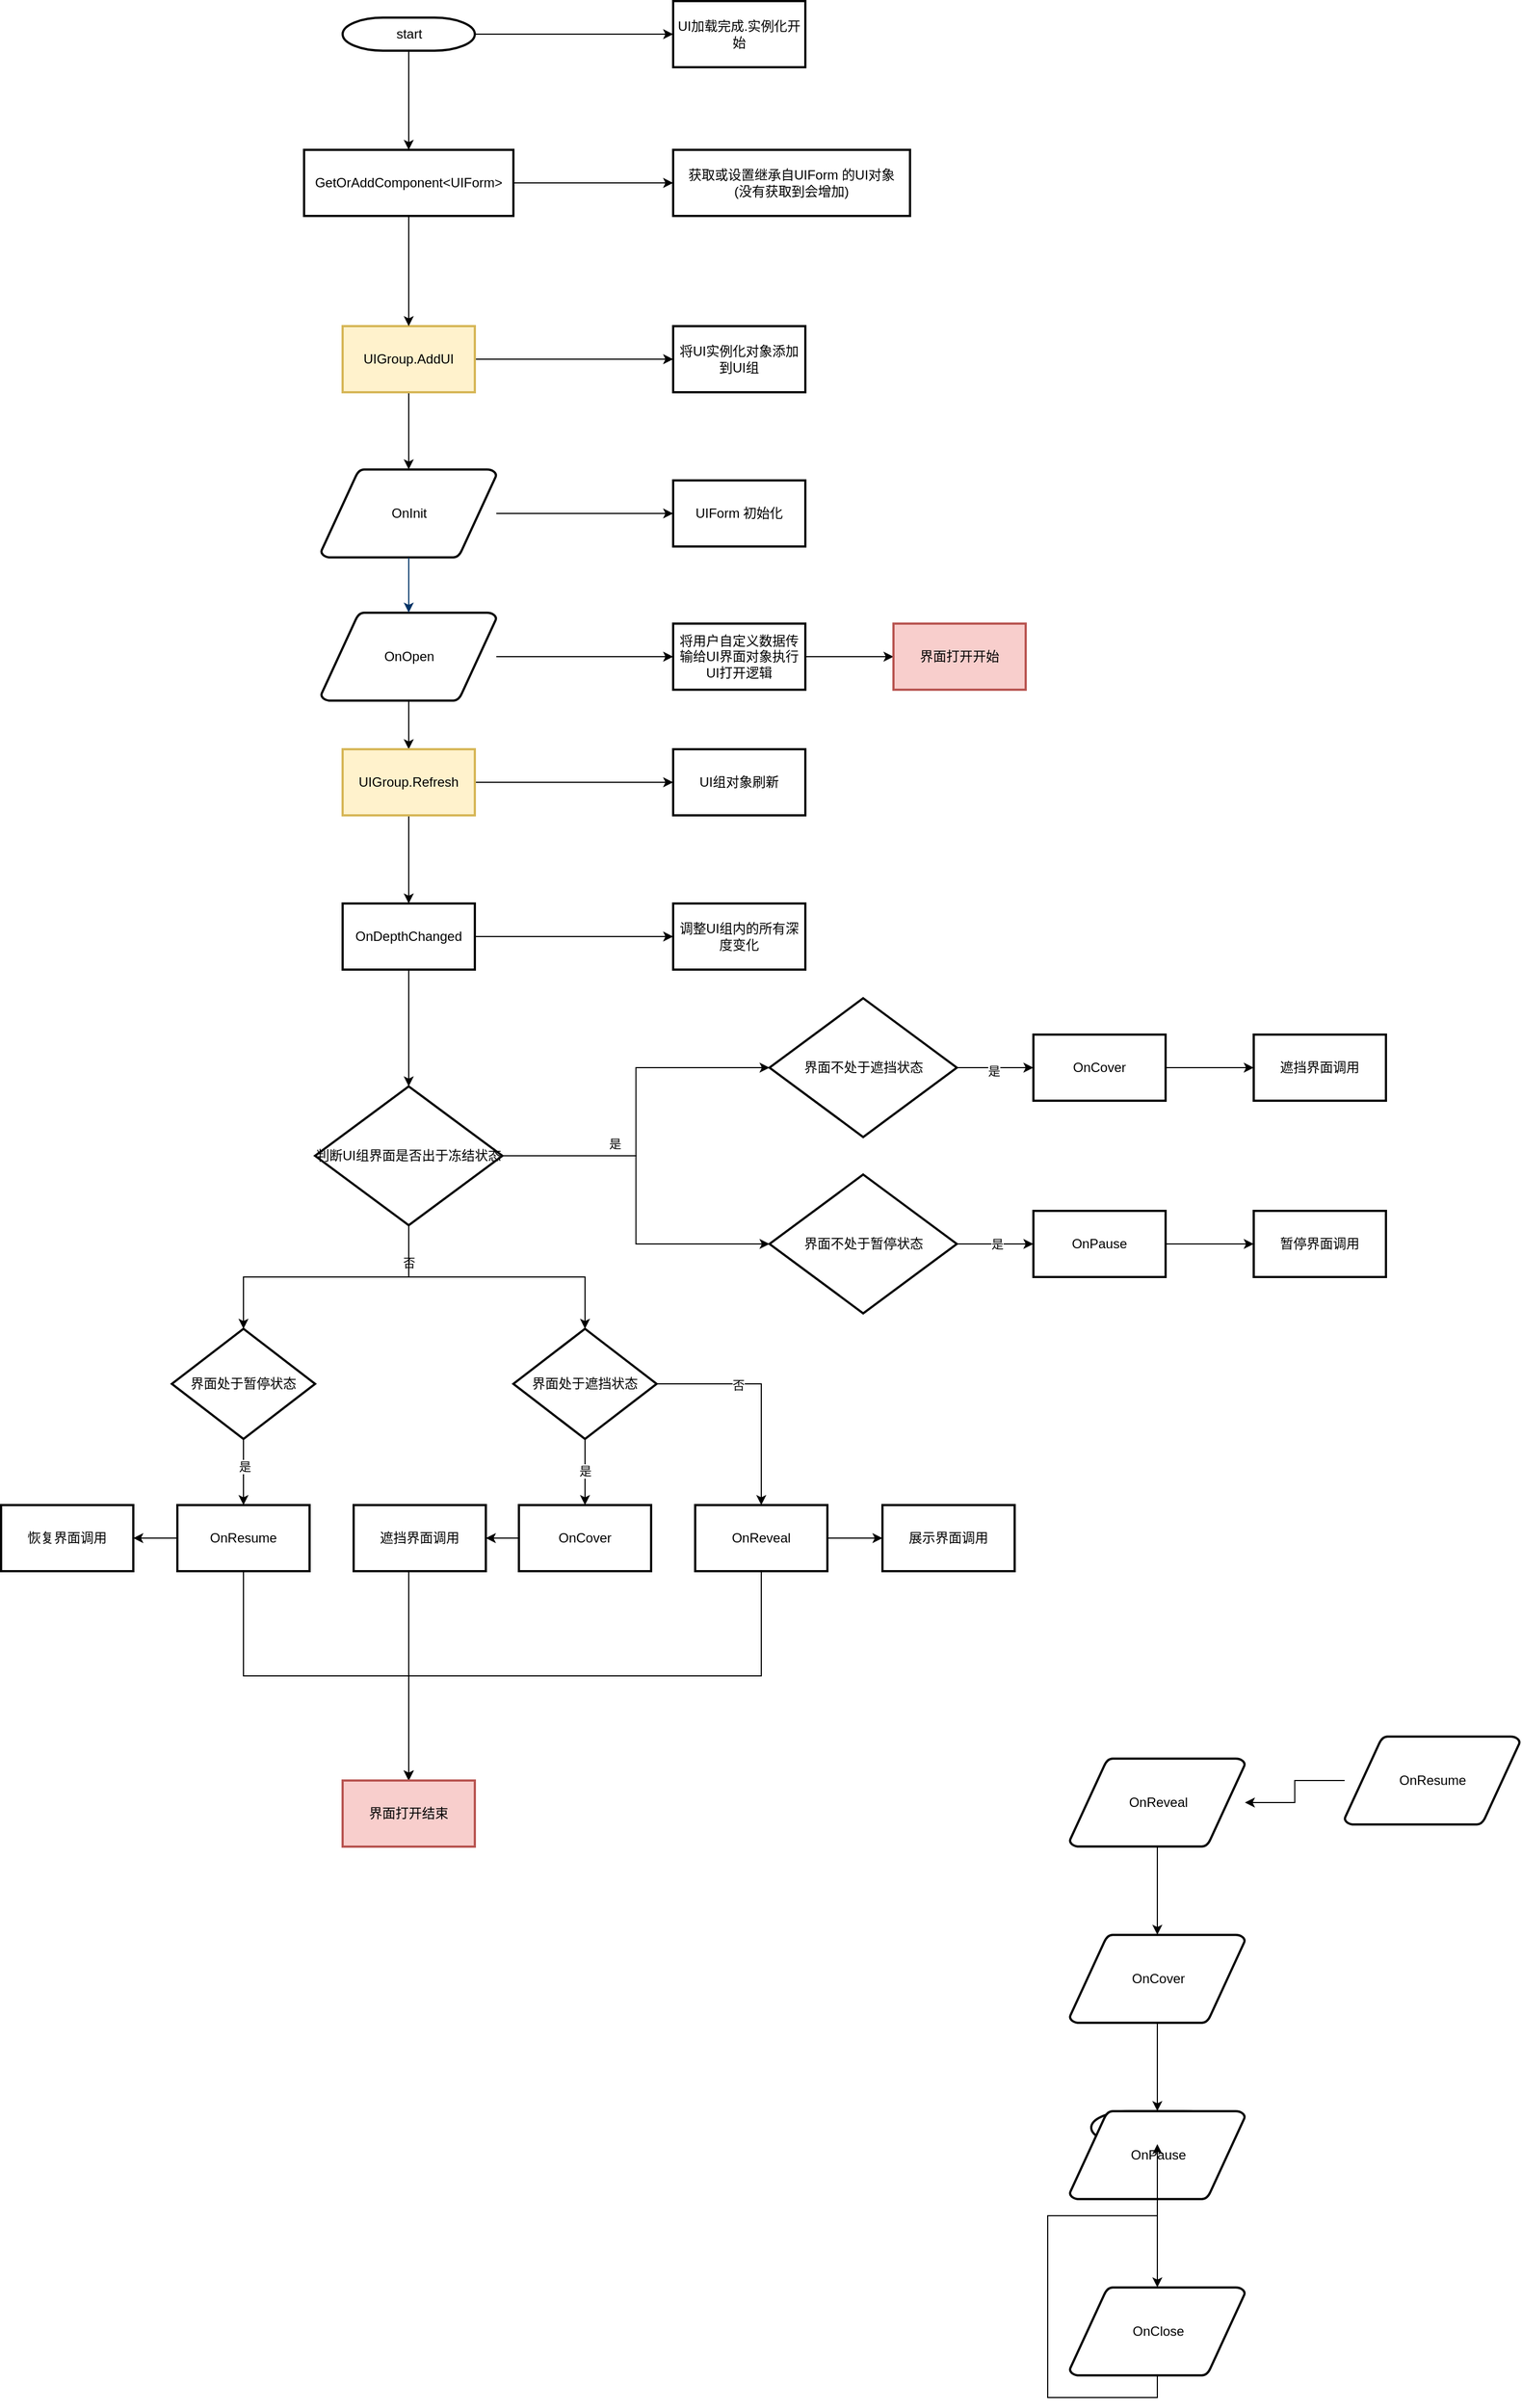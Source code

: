 <mxfile version="24.7.8">
  <diagram id="6a731a19-8d31-9384-78a2-239565b7b9f0" name="Page-1">
    <mxGraphModel dx="2856" dy="1811" grid="1" gridSize="10" guides="1" tooltips="1" connect="1" arrows="1" fold="1" page="1" pageScale="1" pageWidth="1169" pageHeight="827" background="none" math="0" shadow="0">
      <root>
        <mxCell id="0" />
        <mxCell id="1" parent="0" />
        <mxCell id="0izlTF-lGib6vxG7MIws-73" value="" style="edgeStyle=orthogonalEdgeStyle;rounded=0;orthogonalLoop=1;jettySize=auto;html=1;" edge="1" parent="1" source="2" target="0izlTF-lGib6vxG7MIws-72">
          <mxGeometry relative="1" as="geometry" />
        </mxCell>
        <mxCell id="0izlTF-lGib6vxG7MIws-81" style="edgeStyle=orthogonalEdgeStyle;rounded=0;orthogonalLoop=1;jettySize=auto;html=1;exitX=0.5;exitY=1;exitDx=0;exitDy=0;exitPerimeter=0;" edge="1" parent="1" source="2" target="0izlTF-lGib6vxG7MIws-70">
          <mxGeometry relative="1" as="geometry" />
        </mxCell>
        <mxCell id="2" value="start" style="shape=mxgraph.flowchart.terminator;strokeWidth=2;gradientColor=none;gradientDirection=north;fontStyle=0;html=1;" parent="1" vertex="1">
          <mxGeometry x="260" y="-280" width="120" height="30" as="geometry" />
        </mxCell>
        <mxCell id="0izlTF-lGib6vxG7MIws-80" value="" style="edgeStyle=orthogonalEdgeStyle;rounded=0;orthogonalLoop=1;jettySize=auto;html=1;" edge="1" parent="1" source="3" target="0izlTF-lGib6vxG7MIws-79">
          <mxGeometry relative="1" as="geometry" />
        </mxCell>
        <mxCell id="3" value="OnInit" style="shape=mxgraph.flowchart.data;strokeWidth=2;gradientColor=none;gradientDirection=north;fontStyle=0;html=1;" parent="1" vertex="1">
          <mxGeometry x="240.5" y="130" width="159" height="80" as="geometry" />
        </mxCell>
        <mxCell id="0izlTF-lGib6vxG7MIws-85" value="" style="edgeStyle=orthogonalEdgeStyle;rounded=0;orthogonalLoop=1;jettySize=auto;html=1;" edge="1" parent="1" source="5" target="0izlTF-lGib6vxG7MIws-84">
          <mxGeometry relative="1" as="geometry" />
        </mxCell>
        <mxCell id="0izlTF-lGib6vxG7MIws-87" value="" style="edgeStyle=orthogonalEdgeStyle;rounded=0;orthogonalLoop=1;jettySize=auto;html=1;" edge="1" parent="1" source="5" target="0izlTF-lGib6vxG7MIws-86">
          <mxGeometry relative="1" as="geometry" />
        </mxCell>
        <mxCell id="5" value="OnOpen" style="shape=mxgraph.flowchart.data;strokeWidth=2;gradientColor=none;gradientDirection=north;fontStyle=0;html=1;" parent="1" vertex="1">
          <mxGeometry x="240.5" y="260" width="159" height="80" as="geometry" />
        </mxCell>
        <mxCell id="8" style="fontStyle=1;strokeColor=#003366;strokeWidth=1;html=1;" parent="1" source="3" target="5" edge="1">
          <mxGeometry relative="1" as="geometry" />
        </mxCell>
        <mxCell id="40" value="OnRecycle" style="shape=mxgraph.flowchart.terminator;strokeWidth=2;gradientColor=none;gradientDirection=north;fontStyle=0;html=1;" parent="1" vertex="1">
          <mxGeometry x="939.5" y="1620" width="120" height="30" as="geometry" />
        </mxCell>
        <mxCell id="0izlTF-lGib6vxG7MIws-58" value="" style="edgeStyle=orthogonalEdgeStyle;rounded=0;orthogonalLoop=1;jettySize=auto;html=1;" edge="1" parent="1" source="0izlTF-lGib6vxG7MIws-55" target="0izlTF-lGib6vxG7MIws-57">
          <mxGeometry relative="1" as="geometry" />
        </mxCell>
        <mxCell id="0izlTF-lGib6vxG7MIws-55" value="OnResume" style="shape=mxgraph.flowchart.data;strokeWidth=2;gradientColor=none;gradientDirection=north;fontStyle=0;html=1;" vertex="1" parent="1">
          <mxGeometry x="1169.5" y="1280" width="159" height="80" as="geometry" />
        </mxCell>
        <mxCell id="0izlTF-lGib6vxG7MIws-60" value="" style="edgeStyle=orthogonalEdgeStyle;rounded=0;orthogonalLoop=1;jettySize=auto;html=1;" edge="1" parent="1" source="0izlTF-lGib6vxG7MIws-57" target="0izlTF-lGib6vxG7MIws-59">
          <mxGeometry relative="1" as="geometry" />
        </mxCell>
        <mxCell id="0izlTF-lGib6vxG7MIws-57" value="OnReveal" style="shape=mxgraph.flowchart.data;strokeWidth=2;gradientColor=none;gradientDirection=north;fontStyle=0;html=1;" vertex="1" parent="1">
          <mxGeometry x="920" y="1300" width="159" height="80" as="geometry" />
        </mxCell>
        <mxCell id="0izlTF-lGib6vxG7MIws-62" value="" style="edgeStyle=orthogonalEdgeStyle;rounded=0;orthogonalLoop=1;jettySize=auto;html=1;" edge="1" parent="1" source="0izlTF-lGib6vxG7MIws-59" target="0izlTF-lGib6vxG7MIws-61">
          <mxGeometry relative="1" as="geometry" />
        </mxCell>
        <mxCell id="0izlTF-lGib6vxG7MIws-59" value="OnCover" style="shape=mxgraph.flowchart.data;strokeWidth=2;gradientColor=none;gradientDirection=north;fontStyle=0;html=1;" vertex="1" parent="1">
          <mxGeometry x="920" y="1460" width="159" height="80" as="geometry" />
        </mxCell>
        <mxCell id="0izlTF-lGib6vxG7MIws-64" value="" style="edgeStyle=orthogonalEdgeStyle;rounded=0;orthogonalLoop=1;jettySize=auto;html=1;" edge="1" parent="1" source="0izlTF-lGib6vxG7MIws-61" target="0izlTF-lGib6vxG7MIws-63">
          <mxGeometry relative="1" as="geometry" />
        </mxCell>
        <mxCell id="0izlTF-lGib6vxG7MIws-61" value="OnPause" style="shape=mxgraph.flowchart.data;strokeWidth=2;gradientColor=none;gradientDirection=north;fontStyle=0;html=1;" vertex="1" parent="1">
          <mxGeometry x="920" y="1620" width="159" height="80" as="geometry" />
        </mxCell>
        <mxCell id="0izlTF-lGib6vxG7MIws-67" style="edgeStyle=orthogonalEdgeStyle;rounded=0;orthogonalLoop=1;jettySize=auto;html=1;exitX=0.5;exitY=1;exitDx=0;exitDy=0;exitPerimeter=0;" edge="1" parent="1" source="0izlTF-lGib6vxG7MIws-63" target="40">
          <mxGeometry relative="1" as="geometry" />
        </mxCell>
        <mxCell id="0izlTF-lGib6vxG7MIws-63" value="OnClose" style="shape=mxgraph.flowchart.data;strokeWidth=2;gradientColor=none;gradientDirection=north;fontStyle=0;html=1;" vertex="1" parent="1">
          <mxGeometry x="920" y="1780" width="159" height="80" as="geometry" />
        </mxCell>
        <mxCell id="0izlTF-lGib6vxG7MIws-75" value="" style="edgeStyle=orthogonalEdgeStyle;rounded=0;orthogonalLoop=1;jettySize=auto;html=1;" edge="1" parent="1" source="0izlTF-lGib6vxG7MIws-68" target="0izlTF-lGib6vxG7MIws-74">
          <mxGeometry relative="1" as="geometry" />
        </mxCell>
        <mxCell id="0izlTF-lGib6vxG7MIws-83" style="edgeStyle=orthogonalEdgeStyle;rounded=0;orthogonalLoop=1;jettySize=auto;html=1;exitX=0.5;exitY=1;exitDx=0;exitDy=0;" edge="1" parent="1" source="0izlTF-lGib6vxG7MIws-68" target="3">
          <mxGeometry relative="1" as="geometry" />
        </mxCell>
        <mxCell id="0izlTF-lGib6vxG7MIws-68" value="UIGroup.AddUI" style="whiteSpace=wrap;html=1;strokeWidth=2;gradientDirection=north;fontStyle=0;fillColor=#fff2cc;strokeColor=#d6b656;" vertex="1" parent="1">
          <mxGeometry x="260" width="120" height="60" as="geometry" />
        </mxCell>
        <mxCell id="0izlTF-lGib6vxG7MIws-77" value="" style="edgeStyle=orthogonalEdgeStyle;rounded=0;orthogonalLoop=1;jettySize=auto;html=1;" edge="1" parent="1" source="0izlTF-lGib6vxG7MIws-70" target="0izlTF-lGib6vxG7MIws-76">
          <mxGeometry relative="1" as="geometry" />
        </mxCell>
        <mxCell id="0izlTF-lGib6vxG7MIws-82" style="edgeStyle=orthogonalEdgeStyle;rounded=0;orthogonalLoop=1;jettySize=auto;html=1;exitX=0.5;exitY=1;exitDx=0;exitDy=0;entryX=0.5;entryY=0;entryDx=0;entryDy=0;" edge="1" parent="1" source="0izlTF-lGib6vxG7MIws-70" target="0izlTF-lGib6vxG7MIws-68">
          <mxGeometry relative="1" as="geometry" />
        </mxCell>
        <mxCell id="0izlTF-lGib6vxG7MIws-70" value="GetOrAddComponent&amp;lt;UIForm&amp;gt;" style="whiteSpace=wrap;html=1;strokeWidth=2;gradientColor=none;gradientDirection=north;fontStyle=0;" vertex="1" parent="1">
          <mxGeometry x="225" y="-160" width="190" height="60" as="geometry" />
        </mxCell>
        <mxCell id="0izlTF-lGib6vxG7MIws-72" value="UI加载完成.实例化开始" style="whiteSpace=wrap;html=1;strokeWidth=2;gradientColor=none;gradientDirection=north;fontStyle=0;" vertex="1" parent="1">
          <mxGeometry x="560" y="-295" width="120" height="60" as="geometry" />
        </mxCell>
        <mxCell id="0izlTF-lGib6vxG7MIws-74" value="将UI实例化对象添加到UI组" style="whiteSpace=wrap;html=1;strokeWidth=2;gradientColor=none;gradientDirection=north;fontStyle=0;" vertex="1" parent="1">
          <mxGeometry x="560" width="120" height="60" as="geometry" />
        </mxCell>
        <mxCell id="0izlTF-lGib6vxG7MIws-76" value="获取或设置继承自UIForm 的UI对象&lt;div&gt;(没有获取到会增加)&lt;/div&gt;" style="whiteSpace=wrap;html=1;strokeWidth=2;gradientColor=none;gradientDirection=north;fontStyle=0;" vertex="1" parent="1">
          <mxGeometry x="560" y="-160" width="215" height="60" as="geometry" />
        </mxCell>
        <mxCell id="0izlTF-lGib6vxG7MIws-79" value="UIForm 初始化" style="whiteSpace=wrap;html=1;strokeWidth=2;gradientColor=none;gradientDirection=north;fontStyle=0;" vertex="1" parent="1">
          <mxGeometry x="560" y="140" width="120" height="60" as="geometry" />
        </mxCell>
        <mxCell id="0izlTF-lGib6vxG7MIws-157" value="" style="edgeStyle=orthogonalEdgeStyle;rounded=0;orthogonalLoop=1;jettySize=auto;html=1;" edge="1" parent="1" source="0izlTF-lGib6vxG7MIws-84" target="0izlTF-lGib6vxG7MIws-156">
          <mxGeometry relative="1" as="geometry" />
        </mxCell>
        <mxCell id="0izlTF-lGib6vxG7MIws-84" value="将用户自定义数据传输给UI界面对象执行UI打开逻辑" style="whiteSpace=wrap;html=1;strokeWidth=2;gradientColor=none;gradientDirection=north;fontStyle=0;" vertex="1" parent="1">
          <mxGeometry x="560" y="270" width="120" height="60" as="geometry" />
        </mxCell>
        <mxCell id="0izlTF-lGib6vxG7MIws-89" value="" style="edgeStyle=orthogonalEdgeStyle;rounded=0;orthogonalLoop=1;jettySize=auto;html=1;" edge="1" parent="1" source="0izlTF-lGib6vxG7MIws-86" target="0izlTF-lGib6vxG7MIws-88">
          <mxGeometry relative="1" as="geometry" />
        </mxCell>
        <mxCell id="0izlTF-lGib6vxG7MIws-91" value="" style="edgeStyle=orthogonalEdgeStyle;rounded=0;orthogonalLoop=1;jettySize=auto;html=1;" edge="1" parent="1" source="0izlTF-lGib6vxG7MIws-86" target="0izlTF-lGib6vxG7MIws-90">
          <mxGeometry relative="1" as="geometry" />
        </mxCell>
        <mxCell id="0izlTF-lGib6vxG7MIws-86" value="UIGroup.Refresh" style="whiteSpace=wrap;html=1;strokeWidth=2;gradientDirection=north;fontStyle=0;fillColor=#fff2cc;strokeColor=#d6b656;" vertex="1" parent="1">
          <mxGeometry x="260" y="384" width="120" height="60" as="geometry" />
        </mxCell>
        <mxCell id="0izlTF-lGib6vxG7MIws-88" value="UI组对象刷新" style="whiteSpace=wrap;html=1;strokeWidth=2;gradientDirection=north;fontStyle=0;" vertex="1" parent="1">
          <mxGeometry x="560" y="384" width="120" height="60" as="geometry" />
        </mxCell>
        <mxCell id="0izlTF-lGib6vxG7MIws-93" value="" style="edgeStyle=orthogonalEdgeStyle;rounded=0;orthogonalLoop=1;jettySize=auto;html=1;" edge="1" parent="1" source="0izlTF-lGib6vxG7MIws-90" target="0izlTF-lGib6vxG7MIws-92">
          <mxGeometry relative="1" as="geometry" />
        </mxCell>
        <mxCell id="0izlTF-lGib6vxG7MIws-95" value="" style="edgeStyle=orthogonalEdgeStyle;rounded=0;orthogonalLoop=1;jettySize=auto;html=1;" edge="1" parent="1" source="0izlTF-lGib6vxG7MIws-90" target="0izlTF-lGib6vxG7MIws-94">
          <mxGeometry relative="1" as="geometry" />
        </mxCell>
        <mxCell id="0izlTF-lGib6vxG7MIws-90" value="OnDepthChanged" style="whiteSpace=wrap;html=1;strokeWidth=2;gradientDirection=north;fontStyle=0;" vertex="1" parent="1">
          <mxGeometry x="260" y="524" width="120" height="60" as="geometry" />
        </mxCell>
        <mxCell id="0izlTF-lGib6vxG7MIws-92" value="调整UI组内的所有深度变化" style="whiteSpace=wrap;html=1;strokeWidth=2;gradientDirection=north;fontStyle=0;" vertex="1" parent="1">
          <mxGeometry x="560" y="524" width="120" height="60" as="geometry" />
        </mxCell>
        <mxCell id="0izlTF-lGib6vxG7MIws-132" value="" style="edgeStyle=orthogonalEdgeStyle;rounded=0;orthogonalLoop=1;jettySize=auto;html=1;" edge="1" parent="1" source="0izlTF-lGib6vxG7MIws-94" target="0izlTF-lGib6vxG7MIws-131">
          <mxGeometry relative="1" as="geometry" />
        </mxCell>
        <mxCell id="0izlTF-lGib6vxG7MIws-133" value="是" style="edgeLabel;html=1;align=center;verticalAlign=middle;resizable=0;points=[];" vertex="1" connectable="0" parent="0izlTF-lGib6vxG7MIws-132">
          <mxGeometry x="-0.097" y="1" relative="1" as="geometry">
            <mxPoint x="-19" y="13" as="offset" />
          </mxGeometry>
        </mxCell>
        <mxCell id="0izlTF-lGib6vxG7MIws-142" style="edgeStyle=orthogonalEdgeStyle;rounded=0;orthogonalLoop=1;jettySize=auto;html=1;exitX=1;exitY=0.5;exitDx=0;exitDy=0;entryX=0;entryY=0.5;entryDx=0;entryDy=0;" edge="1" parent="1" source="0izlTF-lGib6vxG7MIws-94" target="0izlTF-lGib6vxG7MIws-140">
          <mxGeometry relative="1" as="geometry" />
        </mxCell>
        <mxCell id="0izlTF-lGib6vxG7MIws-147" value="" style="edgeStyle=orthogonalEdgeStyle;rounded=0;orthogonalLoop=1;jettySize=auto;html=1;" edge="1" parent="1" source="0izlTF-lGib6vxG7MIws-94" target="0izlTF-lGib6vxG7MIws-146">
          <mxGeometry relative="1" as="geometry" />
        </mxCell>
        <mxCell id="0izlTF-lGib6vxG7MIws-148" value="&lt;span style=&quot;color: rgba(0, 0, 0, 0); font-family: monospace; font-size: 0px; text-align: start; background-color: rgb(251, 251, 251);&quot;&gt;%3CmxGraphModel%3E%3Croot%3E%3CmxCell%20id%3D%220%22%2F%3E%3CmxCell%20id%3D%221%22%20parent%3D%220%22%2F%3E%3CmxCell%20id%3D%222%22%20value%3D%22%E5%90%A6%22%20style%3D%22edgeLabel%3Bhtml%3D1%3Balign%3Dcenter%3BverticalAlign%3Dmiddle%3Bresizable%3D0%3Bpoints%3D%5B%5D%3B%22%20vertex%3D%221%22%20connectable%3D%220%22%20parent%3D%221%22%3E%3CmxGeometry%20x%3D%22160.484%22%20y%3D%22762.5%22%20as%3D%22geometry%22%2F%3E%3C%2FmxCell%3E%3C%2Froot%3E%3C%2FmxGraphModel%3E&lt;/span&gt;" style="edgeLabel;html=1;align=center;verticalAlign=middle;resizable=0;points=[];" vertex="1" connectable="0" parent="0izlTF-lGib6vxG7MIws-147">
          <mxGeometry x="-0.162" y="-2" relative="1" as="geometry">
            <mxPoint as="offset" />
          </mxGeometry>
        </mxCell>
        <mxCell id="0izlTF-lGib6vxG7MIws-149" value="否" style="edgeLabel;html=1;align=center;verticalAlign=middle;resizable=0;points=[];" vertex="1" connectable="0" parent="0izlTF-lGib6vxG7MIws-147">
          <mxGeometry x="-0.108" y="4" relative="1" as="geometry">
            <mxPoint x="62" y="-17" as="offset" />
          </mxGeometry>
        </mxCell>
        <mxCell id="0izlTF-lGib6vxG7MIws-152" style="edgeStyle=orthogonalEdgeStyle;rounded=0;orthogonalLoop=1;jettySize=auto;html=1;exitX=0.5;exitY=1;exitDx=0;exitDy=0;" edge="1" parent="1" source="0izlTF-lGib6vxG7MIws-94" target="0izlTF-lGib6vxG7MIws-120">
          <mxGeometry relative="1" as="geometry" />
        </mxCell>
        <mxCell id="0izlTF-lGib6vxG7MIws-94" value="判断UI组界面是否出于冻结状态" style="rhombus;whiteSpace=wrap;html=1;strokeWidth=2;gradientDirection=north;fontStyle=0;" vertex="1" parent="1">
          <mxGeometry x="235" y="690" width="170" height="126" as="geometry" />
        </mxCell>
        <mxCell id="0izlTF-lGib6vxG7MIws-117" value="" style="edgeStyle=orthogonalEdgeStyle;rounded=0;orthogonalLoop=1;jettySize=auto;html=1;" edge="1" parent="1" source="0izlTF-lGib6vxG7MIws-96" target="0izlTF-lGib6vxG7MIws-116">
          <mxGeometry relative="1" as="geometry" />
        </mxCell>
        <mxCell id="0izlTF-lGib6vxG7MIws-96" value="OnCover" style="whiteSpace=wrap;html=1;strokeWidth=2;gradientDirection=north;fontStyle=0;" vertex="1" parent="1">
          <mxGeometry x="887" y="643" width="120" height="60" as="geometry" />
        </mxCell>
        <mxCell id="0izlTF-lGib6vxG7MIws-115" value="" style="edgeStyle=orthogonalEdgeStyle;rounded=0;orthogonalLoop=1;jettySize=auto;html=1;" edge="1" parent="1" source="0izlTF-lGib6vxG7MIws-98" target="0izlTF-lGib6vxG7MIws-114">
          <mxGeometry relative="1" as="geometry" />
        </mxCell>
        <mxCell id="0izlTF-lGib6vxG7MIws-98" value="OnPause" style="whiteSpace=wrap;html=1;strokeWidth=2;gradientDirection=north;fontStyle=0;" vertex="1" parent="1">
          <mxGeometry x="887" y="803" width="120" height="60" as="geometry" />
        </mxCell>
        <mxCell id="0izlTF-lGib6vxG7MIws-113" value="" style="edgeStyle=orthogonalEdgeStyle;rounded=0;orthogonalLoop=1;jettySize=auto;html=1;" edge="1" parent="1" source="0izlTF-lGib6vxG7MIws-101" target="0izlTF-lGib6vxG7MIws-112">
          <mxGeometry relative="1" as="geometry" />
        </mxCell>
        <mxCell id="0izlTF-lGib6vxG7MIws-159" style="edgeStyle=orthogonalEdgeStyle;rounded=0;orthogonalLoop=1;jettySize=auto;html=1;exitX=0.5;exitY=1;exitDx=0;exitDy=0;entryX=0.5;entryY=0;entryDx=0;entryDy=0;" edge="1" parent="1" source="0izlTF-lGib6vxG7MIws-101" target="0izlTF-lGib6vxG7MIws-153">
          <mxGeometry relative="1" as="geometry" />
        </mxCell>
        <mxCell id="0izlTF-lGib6vxG7MIws-101" value="OnResume" style="whiteSpace=wrap;html=1;strokeWidth=2;gradientDirection=north;fontStyle=0;" vertex="1" parent="1">
          <mxGeometry x="110" y="1070" width="120" height="60" as="geometry" />
        </mxCell>
        <mxCell id="0izlTF-lGib6vxG7MIws-126" value="" style="edgeStyle=orthogonalEdgeStyle;rounded=0;orthogonalLoop=1;jettySize=auto;html=1;" edge="1" parent="1" source="0izlTF-lGib6vxG7MIws-107" target="0izlTF-lGib6vxG7MIws-125">
          <mxGeometry relative="1" as="geometry" />
        </mxCell>
        <mxCell id="0izlTF-lGib6vxG7MIws-154" value="" style="edgeStyle=orthogonalEdgeStyle;rounded=0;orthogonalLoop=1;jettySize=auto;html=1;" edge="1" parent="1" source="0izlTF-lGib6vxG7MIws-107" target="0izlTF-lGib6vxG7MIws-153">
          <mxGeometry relative="1" as="geometry" />
        </mxCell>
        <mxCell id="0izlTF-lGib6vxG7MIws-107" value="OnCover" style="whiteSpace=wrap;html=1;strokeWidth=2;gradientDirection=north;fontStyle=0;" vertex="1" parent="1">
          <mxGeometry x="420" y="1070" width="120" height="60" as="geometry" />
        </mxCell>
        <mxCell id="0izlTF-lGib6vxG7MIws-130" value="" style="edgeStyle=orthogonalEdgeStyle;rounded=0;orthogonalLoop=1;jettySize=auto;html=1;entryX=0;entryY=0.5;entryDx=0;entryDy=0;" edge="1" parent="1" source="0izlTF-lGib6vxG7MIws-110" target="0izlTF-lGib6vxG7MIws-129">
          <mxGeometry relative="1" as="geometry">
            <mxPoint x="795.5" y="1340" as="targetPoint" />
          </mxGeometry>
        </mxCell>
        <mxCell id="0izlTF-lGib6vxG7MIws-155" style="edgeStyle=orthogonalEdgeStyle;rounded=0;orthogonalLoop=1;jettySize=auto;html=1;exitX=0.5;exitY=1;exitDx=0;exitDy=0;" edge="1" parent="1" source="0izlTF-lGib6vxG7MIws-110" target="0izlTF-lGib6vxG7MIws-153">
          <mxGeometry relative="1" as="geometry" />
        </mxCell>
        <mxCell id="0izlTF-lGib6vxG7MIws-110" value="OnReveal" style="whiteSpace=wrap;html=1;strokeWidth=2;gradientDirection=north;fontStyle=0;" vertex="1" parent="1">
          <mxGeometry x="580" y="1070" width="120" height="60" as="geometry" />
        </mxCell>
        <mxCell id="0izlTF-lGib6vxG7MIws-112" value="恢复界面调用" style="whiteSpace=wrap;html=1;strokeWidth=2;gradientDirection=north;fontStyle=0;" vertex="1" parent="1">
          <mxGeometry x="-50" y="1070" width="120" height="60" as="geometry" />
        </mxCell>
        <mxCell id="0izlTF-lGib6vxG7MIws-114" value="暂停界面调用" style="whiteSpace=wrap;html=1;strokeWidth=2;gradientDirection=north;fontStyle=0;" vertex="1" parent="1">
          <mxGeometry x="1087" y="803" width="120" height="60" as="geometry" />
        </mxCell>
        <mxCell id="0izlTF-lGib6vxG7MIws-116" value="遮挡界面调用" style="whiteSpace=wrap;html=1;strokeWidth=2;gradientDirection=north;fontStyle=0;" vertex="1" parent="1">
          <mxGeometry x="1087" y="643" width="120" height="60" as="geometry" />
        </mxCell>
        <mxCell id="0izlTF-lGib6vxG7MIws-122" style="edgeStyle=orthogonalEdgeStyle;rounded=0;orthogonalLoop=1;jettySize=auto;html=1;exitX=0.5;exitY=1;exitDx=0;exitDy=0;entryX=0.5;entryY=0;entryDx=0;entryDy=0;" edge="1" parent="1" source="0izlTF-lGib6vxG7MIws-120" target="0izlTF-lGib6vxG7MIws-107">
          <mxGeometry relative="1" as="geometry" />
        </mxCell>
        <mxCell id="0izlTF-lGib6vxG7MIws-124" value="是" style="edgeLabel;html=1;align=center;verticalAlign=middle;resizable=0;points=[];" vertex="1" connectable="0" parent="0izlTF-lGib6vxG7MIws-122">
          <mxGeometry x="-0.029" relative="1" as="geometry">
            <mxPoint as="offset" />
          </mxGeometry>
        </mxCell>
        <mxCell id="0izlTF-lGib6vxG7MIws-127" style="edgeStyle=orthogonalEdgeStyle;rounded=0;orthogonalLoop=1;jettySize=auto;html=1;exitX=1;exitY=0.5;exitDx=0;exitDy=0;" edge="1" parent="1" source="0izlTF-lGib6vxG7MIws-120" target="0izlTF-lGib6vxG7MIws-110">
          <mxGeometry relative="1" as="geometry" />
        </mxCell>
        <mxCell id="0izlTF-lGib6vxG7MIws-128" value="否" style="edgeLabel;html=1;align=center;verticalAlign=middle;resizable=0;points=[];" vertex="1" connectable="0" parent="0izlTF-lGib6vxG7MIws-127">
          <mxGeometry x="-0.285" y="-1" relative="1" as="geometry">
            <mxPoint as="offset" />
          </mxGeometry>
        </mxCell>
        <mxCell id="0izlTF-lGib6vxG7MIws-120" value="界面处于遮挡状态" style="rhombus;whiteSpace=wrap;html=1;strokeWidth=2;gradientDirection=north;fontStyle=0;" vertex="1" parent="1">
          <mxGeometry x="415" y="910" width="130" height="100" as="geometry" />
        </mxCell>
        <mxCell id="0izlTF-lGib6vxG7MIws-125" value="遮挡界面调用" style="whiteSpace=wrap;html=1;strokeWidth=2;gradientDirection=north;fontStyle=0;" vertex="1" parent="1">
          <mxGeometry x="270" y="1070" width="120" height="60" as="geometry" />
        </mxCell>
        <mxCell id="0izlTF-lGib6vxG7MIws-129" value="展示界面调用" style="whiteSpace=wrap;html=1;strokeWidth=2;gradientDirection=north;fontStyle=0;" vertex="1" parent="1">
          <mxGeometry x="750" y="1070" width="120" height="60" as="geometry" />
        </mxCell>
        <mxCell id="0izlTF-lGib6vxG7MIws-134" style="edgeStyle=orthogonalEdgeStyle;rounded=0;orthogonalLoop=1;jettySize=auto;html=1;" edge="1" parent="1" source="0izlTF-lGib6vxG7MIws-131" target="0izlTF-lGib6vxG7MIws-96">
          <mxGeometry relative="1" as="geometry" />
        </mxCell>
        <mxCell id="0izlTF-lGib6vxG7MIws-135" value="是" style="edgeLabel;html=1;align=center;verticalAlign=middle;resizable=0;points=[];" vertex="1" connectable="0" parent="0izlTF-lGib6vxG7MIws-134">
          <mxGeometry x="-0.05" y="-3" relative="1" as="geometry">
            <mxPoint as="offset" />
          </mxGeometry>
        </mxCell>
        <mxCell id="0izlTF-lGib6vxG7MIws-131" value="界面不处于遮挡状态" style="rhombus;whiteSpace=wrap;html=1;strokeWidth=2;gradientDirection=north;fontStyle=0;" vertex="1" parent="1">
          <mxGeometry x="647.5" y="610" width="170" height="126" as="geometry" />
        </mxCell>
        <mxCell id="0izlTF-lGib6vxG7MIws-140" value="界面不处于暂停状态" style="rhombus;whiteSpace=wrap;html=1;strokeWidth=2;gradientDirection=north;fontStyle=0;" vertex="1" parent="1">
          <mxGeometry x="647.5" y="770" width="170" height="126" as="geometry" />
        </mxCell>
        <mxCell id="0izlTF-lGib6vxG7MIws-143" style="edgeStyle=orthogonalEdgeStyle;rounded=0;orthogonalLoop=1;jettySize=auto;html=1;exitX=1;exitY=0.5;exitDx=0;exitDy=0;entryX=0;entryY=0.5;entryDx=0;entryDy=0;" edge="1" parent="1" source="0izlTF-lGib6vxG7MIws-140" target="0izlTF-lGib6vxG7MIws-98">
          <mxGeometry relative="1" as="geometry" />
        </mxCell>
        <mxCell id="0izlTF-lGib6vxG7MIws-144" value="是" style="edgeLabel;html=1;align=center;verticalAlign=middle;resizable=0;points=[];" vertex="1" connectable="0" parent="0izlTF-lGib6vxG7MIws-143">
          <mxGeometry x="0.03" relative="1" as="geometry">
            <mxPoint as="offset" />
          </mxGeometry>
        </mxCell>
        <mxCell id="0izlTF-lGib6vxG7MIws-150" style="edgeStyle=orthogonalEdgeStyle;rounded=0;orthogonalLoop=1;jettySize=auto;html=1;exitX=0.5;exitY=1;exitDx=0;exitDy=0;entryX=0.5;entryY=0;entryDx=0;entryDy=0;" edge="1" parent="1" source="0izlTF-lGib6vxG7MIws-146" target="0izlTF-lGib6vxG7MIws-101">
          <mxGeometry relative="1" as="geometry" />
        </mxCell>
        <mxCell id="0izlTF-lGib6vxG7MIws-151" value="是" style="edgeLabel;html=1;align=center;verticalAlign=middle;resizable=0;points=[];" vertex="1" connectable="0" parent="0izlTF-lGib6vxG7MIws-150">
          <mxGeometry x="-0.178" y="1" relative="1" as="geometry">
            <mxPoint as="offset" />
          </mxGeometry>
        </mxCell>
        <mxCell id="0izlTF-lGib6vxG7MIws-146" value="界面处于暂停状态" style="rhombus;whiteSpace=wrap;html=1;strokeWidth=2;gradientDirection=north;fontStyle=0;" vertex="1" parent="1">
          <mxGeometry x="105" y="910" width="130" height="100" as="geometry" />
        </mxCell>
        <mxCell id="0izlTF-lGib6vxG7MIws-153" value="界面打开结束" style="whiteSpace=wrap;html=1;strokeWidth=2;gradientDirection=north;fontStyle=0;fillColor=#f8cecc;strokeColor=#b85450;" vertex="1" parent="1">
          <mxGeometry x="260" y="1320" width="120" height="60" as="geometry" />
        </mxCell>
        <mxCell id="0izlTF-lGib6vxG7MIws-156" value="界面打开开始" style="whiteSpace=wrap;html=1;strokeWidth=2;gradientDirection=north;fontStyle=0;fillColor=#f8cecc;strokeColor=#b85450;" vertex="1" parent="1">
          <mxGeometry x="760" y="270" width="120" height="60" as="geometry" />
        </mxCell>
      </root>
    </mxGraphModel>
  </diagram>
</mxfile>
